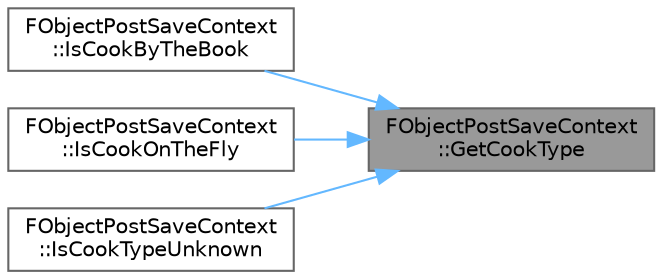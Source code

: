digraph "FObjectPostSaveContext::GetCookType"
{
 // INTERACTIVE_SVG=YES
 // LATEX_PDF_SIZE
  bgcolor="transparent";
  edge [fontname=Helvetica,fontsize=10,labelfontname=Helvetica,labelfontsize=10];
  node [fontname=Helvetica,fontsize=10,shape=box,height=0.2,width=0.4];
  rankdir="RL";
  Node1 [id="Node000001",label="FObjectPostSaveContext\l::GetCookType",height=0.2,width=0.4,color="gray40", fillcolor="grey60", style="filled", fontcolor="black",tooltip=" "];
  Node1 -> Node2 [id="edge1_Node000001_Node000002",dir="back",color="steelblue1",style="solid",tooltip=" "];
  Node2 [id="Node000002",label="FObjectPostSaveContext\l::IsCookByTheBook",height=0.2,width=0.4,color="grey40", fillcolor="white", style="filled",URL="$de/df0/classFObjectPostSaveContext.html#ab467abd87e5a7a88ce1f4df11945a51a",tooltip=" "];
  Node1 -> Node3 [id="edge2_Node000001_Node000003",dir="back",color="steelblue1",style="solid",tooltip=" "];
  Node3 [id="Node000003",label="FObjectPostSaveContext\l::IsCookOnTheFly",height=0.2,width=0.4,color="grey40", fillcolor="white", style="filled",URL="$de/df0/classFObjectPostSaveContext.html#a919e24148654fae8b7b7f16c5d0a6e4c",tooltip=" "];
  Node1 -> Node4 [id="edge3_Node000001_Node000004",dir="back",color="steelblue1",style="solid",tooltip=" "];
  Node4 [id="Node000004",label="FObjectPostSaveContext\l::IsCookTypeUnknown",height=0.2,width=0.4,color="grey40", fillcolor="white", style="filled",URL="$de/df0/classFObjectPostSaveContext.html#accc8c846de0ab60bb85dcb88efc02aeb",tooltip=" "];
}
